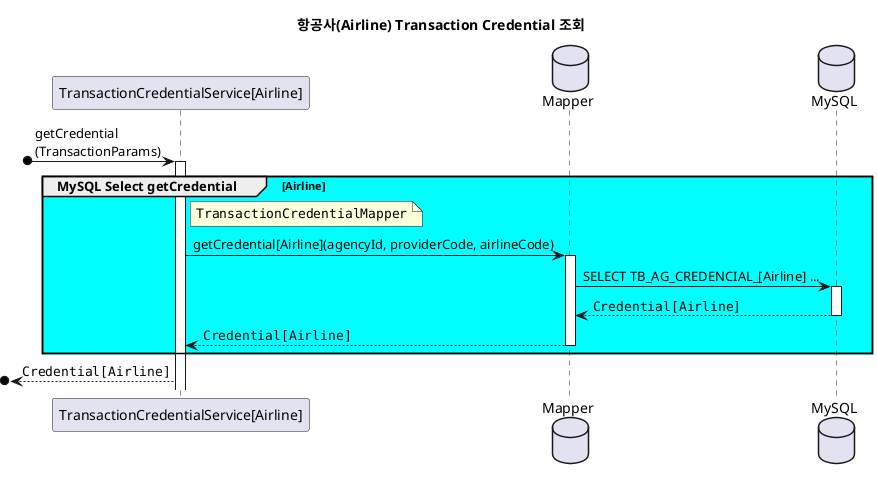 @startuml

title **항공사(Airline) Transaction Credential 조회**

participant "TransactionCredentialService[Airline]" as airlineTransactionCredential
database Mapper as mapper
database MySQL as mysql

' airlineTransactionCredential start ================================================================================
?o-> airlineTransactionCredential ++ : getCredential\n(TransactionParams)

' MySQL Select
group #Aqua MySQL Select getCredential[Airline]
    note right of airlineTransactionCredential: ""TransactionCredentialMapper""
    airlineTransactionCredential -> mapper ++ : getCredential[Airline](agencyId, providerCode, airlineCode)
    mapper -> mysql ++ : SELECT TB_AG_CREDENCIAL_[Airline] ...
    mapper <-- mysql -- : ""Credential[Airline]""
    airlineTransactionCredential <-- mapper -- : ""Credential[Airline]""
end

?o<-- airlineTransactionCredential: ""Credential[Airline]""
' airlineTransactionCredential end ================================================================================
@enduml
